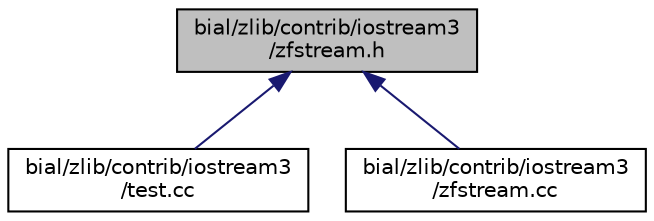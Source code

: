 digraph "bial/zlib/contrib/iostream3/zfstream.h"
{
  edge [fontname="Helvetica",fontsize="10",labelfontname="Helvetica",labelfontsize="10"];
  node [fontname="Helvetica",fontsize="10",shape=record];
  Node1 [label="bial/zlib/contrib/iostream3\l/zfstream.h",height=0.2,width=0.4,color="black", fillcolor="grey75", style="filled", fontcolor="black"];
  Node1 -> Node2 [dir="back",color="midnightblue",fontsize="10",style="solid",fontname="Helvetica"];
  Node2 [label="bial/zlib/contrib/iostream3\l/test.cc",height=0.2,width=0.4,color="black", fillcolor="white", style="filled",URL="$test_8cc.html"];
  Node1 -> Node3 [dir="back",color="midnightblue",fontsize="10",style="solid",fontname="Helvetica"];
  Node3 [label="bial/zlib/contrib/iostream3\l/zfstream.cc",height=0.2,width=0.4,color="black", fillcolor="white", style="filled",URL="$zfstream_8cc.html"];
}
